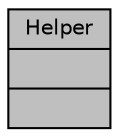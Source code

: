 digraph "Helper"
{
  edge [fontname="Helvetica",fontsize="10",labelfontname="Helvetica",labelfontsize="10"];
  node [fontname="Helvetica",fontsize="10",shape=record];
  Node1 [label="{Helper\n||}",height=0.2,width=0.4,color="black", fillcolor="grey75", style="filled", fontcolor="black"];
}
